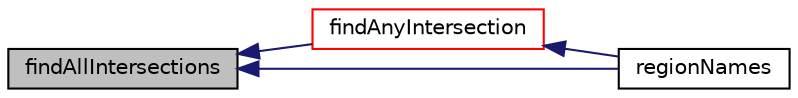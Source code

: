 digraph "findAllIntersections"
{
  bgcolor="transparent";
  edge [fontname="Helvetica",fontsize="10",labelfontname="Helvetica",labelfontsize="10"];
  node [fontname="Helvetica",fontsize="10",shape=record];
  rankdir="LR";
  Node1 [label="findAllIntersections",height=0.2,width=0.4,color="black", fillcolor="grey75", style="filled", fontcolor="black"];
  Node1 -> Node2 [dir="back",color="midnightblue",fontsize="10",style="solid",fontname="Helvetica"];
  Node2 [label="findAnyIntersection",height=0.2,width=0.4,color="red",URL="$a02342.html#a6fa46176767e8178c01a82a81f407ac3",tooltip="Find any intersection. Return hit point information and. "];
  Node2 -> Node3 [dir="back",color="midnightblue",fontsize="10",style="solid",fontname="Helvetica"];
  Node3 [label="regionNames",height=0.2,width=0.4,color="black",URL="$a02342.html#a0dc1c3a7eab469ca542770f4dce82bee"];
  Node1 -> Node3 [dir="back",color="midnightblue",fontsize="10",style="solid",fontname="Helvetica"];
}
